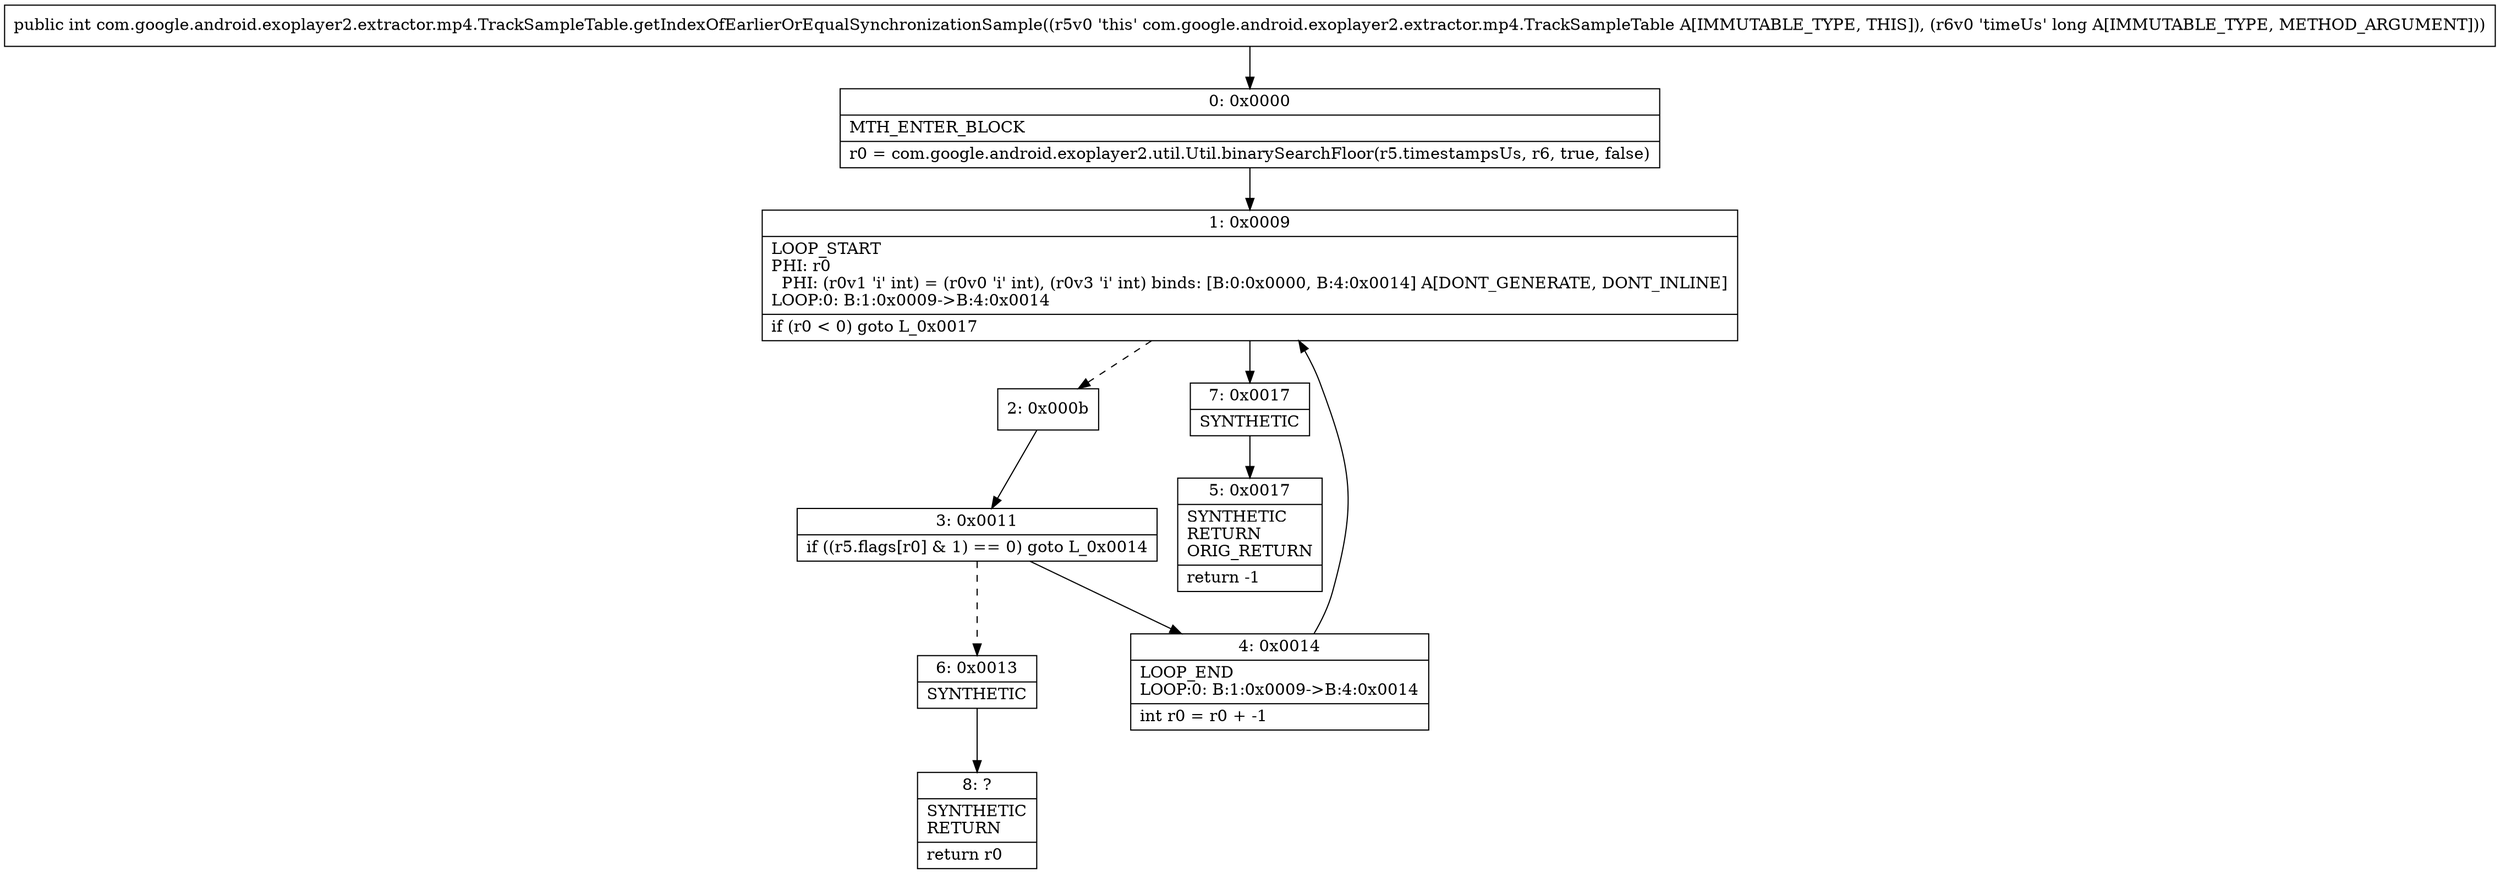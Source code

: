digraph "CFG forcom.google.android.exoplayer2.extractor.mp4.TrackSampleTable.getIndexOfEarlierOrEqualSynchronizationSample(J)I" {
Node_0 [shape=record,label="{0\:\ 0x0000|MTH_ENTER_BLOCK\l|r0 = com.google.android.exoplayer2.util.Util.binarySearchFloor(r5.timestampsUs, r6, true, false)\l}"];
Node_1 [shape=record,label="{1\:\ 0x0009|LOOP_START\lPHI: r0 \l  PHI: (r0v1 'i' int) = (r0v0 'i' int), (r0v3 'i' int) binds: [B:0:0x0000, B:4:0x0014] A[DONT_GENERATE, DONT_INLINE]\lLOOP:0: B:1:0x0009\-\>B:4:0x0014\l|if (r0 \< 0) goto L_0x0017\l}"];
Node_2 [shape=record,label="{2\:\ 0x000b}"];
Node_3 [shape=record,label="{3\:\ 0x0011|if ((r5.flags[r0] & 1) == 0) goto L_0x0014\l}"];
Node_4 [shape=record,label="{4\:\ 0x0014|LOOP_END\lLOOP:0: B:1:0x0009\-\>B:4:0x0014\l|int r0 = r0 + \-1\l}"];
Node_5 [shape=record,label="{5\:\ 0x0017|SYNTHETIC\lRETURN\lORIG_RETURN\l|return \-1\l}"];
Node_6 [shape=record,label="{6\:\ 0x0013|SYNTHETIC\l}"];
Node_7 [shape=record,label="{7\:\ 0x0017|SYNTHETIC\l}"];
Node_8 [shape=record,label="{8\:\ ?|SYNTHETIC\lRETURN\l|return r0\l}"];
MethodNode[shape=record,label="{public int com.google.android.exoplayer2.extractor.mp4.TrackSampleTable.getIndexOfEarlierOrEqualSynchronizationSample((r5v0 'this' com.google.android.exoplayer2.extractor.mp4.TrackSampleTable A[IMMUTABLE_TYPE, THIS]), (r6v0 'timeUs' long A[IMMUTABLE_TYPE, METHOD_ARGUMENT])) }"];
MethodNode -> Node_0;
Node_0 -> Node_1;
Node_1 -> Node_2[style=dashed];
Node_1 -> Node_7;
Node_2 -> Node_3;
Node_3 -> Node_4;
Node_3 -> Node_6[style=dashed];
Node_4 -> Node_1;
Node_6 -> Node_8;
Node_7 -> Node_5;
}

